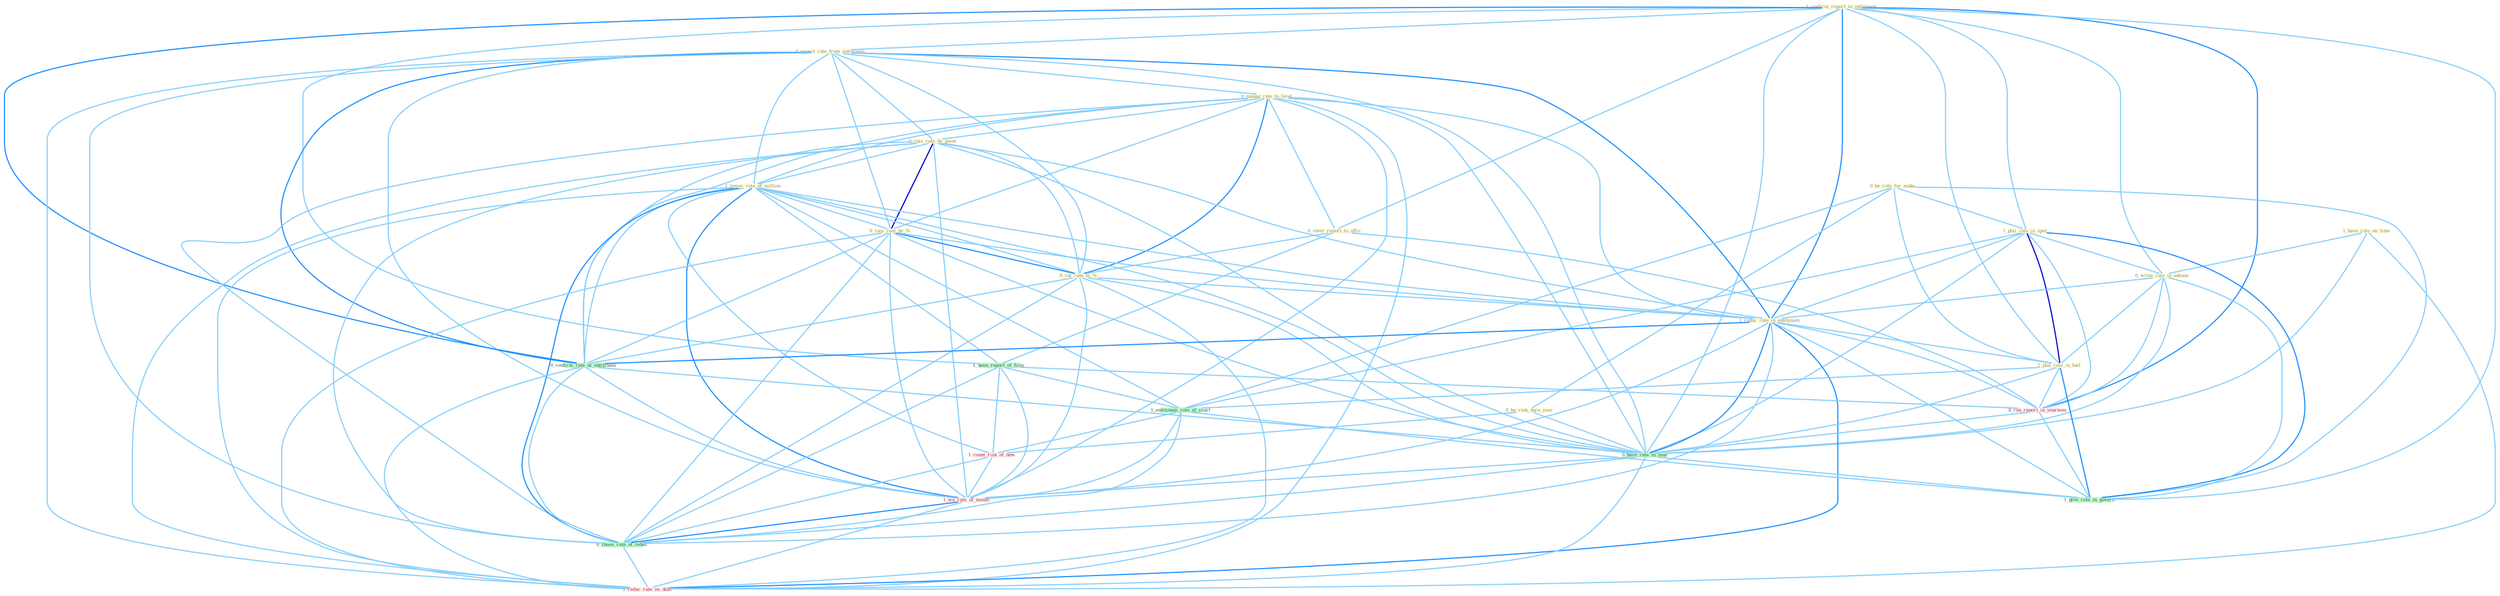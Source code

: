 Graph G{ 
    node
    [shape=polygon,style=filled,width=.5,height=.06,color="#BDFCC9",fixedsize=true,fontsize=4,
    fontcolor="#2f4f4f"];
    {node
    [color="#ffffe0", fontcolor="#8b7d6b"] "1_confirm_report_in_entitynam " "0_expect_rate_from_entitynam " "0_be_role_for_make " "0_manag_rate_to_level " "0_rais_rate_by_point " "0_be_risk_dure_year " "0_steer_report_to_offic " "1_lower_rate_of_million " "1_have_rule_on_time " "0_rais_rate_by_% " "1_plai_role_in_oper " "0_write_rule_in_advanc " "0_cut_rate_to_% " "1_reduc_rate_in_entitynam " "1_plai_role_in_fuel "}
{node [color="#fff0f5", fontcolor="#b22222"] "0_ran_report_in_yearnum " "1_count_risk_of_new " "1_wa_rate_of_month " "1_reduc_rate_on_debt "}
edge [color="#B0E2FF"];

	"1_confirm_report_in_entitynam " -- "0_expect_rate_from_entitynam " [w="1", color="#87cefa" ];
	"1_confirm_report_in_entitynam " -- "0_steer_report_to_offic " [w="1", color="#87cefa" ];
	"1_confirm_report_in_entitynam " -- "1_plai_role_in_oper " [w="1", color="#87cefa" ];
	"1_confirm_report_in_entitynam " -- "0_write_rule_in_advanc " [w="1", color="#87cefa" ];
	"1_confirm_report_in_entitynam " -- "1_reduc_rate_in_entitynam " [w="2", color="#1e90ff" , len=0.8];
	"1_confirm_report_in_entitynam " -- "1_plai_role_in_fuel " [w="1", color="#87cefa" ];
	"1_confirm_report_in_entitynam " -- "1_been_report_of_firm " [w="1", color="#87cefa" ];
	"1_confirm_report_in_entitynam " -- "0_ran_report_in_yearnum " [w="2", color="#1e90ff" , len=0.8];
	"1_confirm_report_in_entitynam " -- "0_confirm_rate_at_entitynam " [w="2", color="#1e90ff" , len=0.8];
	"1_confirm_report_in_entitynam " -- "0_have_rate_in_year " [w="1", color="#87cefa" ];
	"1_confirm_report_in_entitynam " -- "1_give_role_in_govern " [w="1", color="#87cefa" ];
	"0_expect_rate_from_entitynam " -- "0_manag_rate_to_level " [w="1", color="#87cefa" ];
	"0_expect_rate_from_entitynam " -- "0_rais_rate_by_point " [w="1", color="#87cefa" ];
	"0_expect_rate_from_entitynam " -- "1_lower_rate_of_million " [w="1", color="#87cefa" ];
	"0_expect_rate_from_entitynam " -- "0_rais_rate_by_% " [w="1", color="#87cefa" ];
	"0_expect_rate_from_entitynam " -- "0_cut_rate_to_% " [w="1", color="#87cefa" ];
	"0_expect_rate_from_entitynam " -- "1_reduc_rate_in_entitynam " [w="2", color="#1e90ff" , len=0.8];
	"0_expect_rate_from_entitynam " -- "0_confirm_rate_at_entitynam " [w="2", color="#1e90ff" , len=0.8];
	"0_expect_rate_from_entitynam " -- "0_have_rate_in_year " [w="1", color="#87cefa" ];
	"0_expect_rate_from_entitynam " -- "1_wa_rate_of_month " [w="1", color="#87cefa" ];
	"0_expect_rate_from_entitynam " -- "0_choos_rate_of_rebat " [w="1", color="#87cefa" ];
	"0_expect_rate_from_entitynam " -- "1_reduc_rate_on_debt " [w="1", color="#87cefa" ];
	"0_be_role_for_make " -- "0_be_risk_dure_year " [w="1", color="#87cefa" ];
	"0_be_role_for_make " -- "1_plai_role_in_oper " [w="1", color="#87cefa" ];
	"0_be_role_for_make " -- "1_plai_role_in_fuel " [w="1", color="#87cefa" ];
	"0_be_role_for_make " -- "1_entitynam_role_of_court " [w="1", color="#87cefa" ];
	"0_be_role_for_make " -- "1_give_role_in_govern " [w="1", color="#87cefa" ];
	"0_manag_rate_to_level " -- "0_rais_rate_by_point " [w="1", color="#87cefa" ];
	"0_manag_rate_to_level " -- "0_steer_report_to_offic " [w="1", color="#87cefa" ];
	"0_manag_rate_to_level " -- "1_lower_rate_of_million " [w="1", color="#87cefa" ];
	"0_manag_rate_to_level " -- "0_rais_rate_by_% " [w="1", color="#87cefa" ];
	"0_manag_rate_to_level " -- "0_cut_rate_to_% " [w="2", color="#1e90ff" , len=0.8];
	"0_manag_rate_to_level " -- "1_reduc_rate_in_entitynam " [w="1", color="#87cefa" ];
	"0_manag_rate_to_level " -- "0_confirm_rate_at_entitynam " [w="1", color="#87cefa" ];
	"0_manag_rate_to_level " -- "0_have_rate_in_year " [w="1", color="#87cefa" ];
	"0_manag_rate_to_level " -- "1_wa_rate_of_month " [w="1", color="#87cefa" ];
	"0_manag_rate_to_level " -- "0_choos_rate_of_rebat " [w="1", color="#87cefa" ];
	"0_manag_rate_to_level " -- "1_reduc_rate_on_debt " [w="1", color="#87cefa" ];
	"0_rais_rate_by_point " -- "1_lower_rate_of_million " [w="1", color="#87cefa" ];
	"0_rais_rate_by_point " -- "0_rais_rate_by_% " [w="3", color="#0000cd" , len=0.6];
	"0_rais_rate_by_point " -- "0_cut_rate_to_% " [w="1", color="#87cefa" ];
	"0_rais_rate_by_point " -- "1_reduc_rate_in_entitynam " [w="1", color="#87cefa" ];
	"0_rais_rate_by_point " -- "0_confirm_rate_at_entitynam " [w="1", color="#87cefa" ];
	"0_rais_rate_by_point " -- "0_have_rate_in_year " [w="1", color="#87cefa" ];
	"0_rais_rate_by_point " -- "1_wa_rate_of_month " [w="1", color="#87cefa" ];
	"0_rais_rate_by_point " -- "0_choos_rate_of_rebat " [w="1", color="#87cefa" ];
	"0_rais_rate_by_point " -- "1_reduc_rate_on_debt " [w="1", color="#87cefa" ];
	"0_be_risk_dure_year " -- "1_count_risk_of_new " [w="1", color="#87cefa" ];
	"0_be_risk_dure_year " -- "0_have_rate_in_year " [w="1", color="#87cefa" ];
	"0_steer_report_to_offic " -- "0_cut_rate_to_% " [w="1", color="#87cefa" ];
	"0_steer_report_to_offic " -- "1_been_report_of_firm " [w="1", color="#87cefa" ];
	"0_steer_report_to_offic " -- "0_ran_report_in_yearnum " [w="1", color="#87cefa" ];
	"1_lower_rate_of_million " -- "0_rais_rate_by_% " [w="1", color="#87cefa" ];
	"1_lower_rate_of_million " -- "0_cut_rate_to_% " [w="1", color="#87cefa" ];
	"1_lower_rate_of_million " -- "1_reduc_rate_in_entitynam " [w="1", color="#87cefa" ];
	"1_lower_rate_of_million " -- "1_been_report_of_firm " [w="1", color="#87cefa" ];
	"1_lower_rate_of_million " -- "1_entitynam_role_of_court " [w="1", color="#87cefa" ];
	"1_lower_rate_of_million " -- "1_count_risk_of_new " [w="1", color="#87cefa" ];
	"1_lower_rate_of_million " -- "0_confirm_rate_at_entitynam " [w="1", color="#87cefa" ];
	"1_lower_rate_of_million " -- "0_have_rate_in_year " [w="1", color="#87cefa" ];
	"1_lower_rate_of_million " -- "1_wa_rate_of_month " [w="2", color="#1e90ff" , len=0.8];
	"1_lower_rate_of_million " -- "0_choos_rate_of_rebat " [w="2", color="#1e90ff" , len=0.8];
	"1_lower_rate_of_million " -- "1_reduc_rate_on_debt " [w="1", color="#87cefa" ];
	"1_have_rule_on_time " -- "0_write_rule_in_advanc " [w="1", color="#87cefa" ];
	"1_have_rule_on_time " -- "0_have_rate_in_year " [w="1", color="#87cefa" ];
	"1_have_rule_on_time " -- "1_reduc_rate_on_debt " [w="1", color="#87cefa" ];
	"0_rais_rate_by_% " -- "0_cut_rate_to_% " [w="2", color="#1e90ff" , len=0.8];
	"0_rais_rate_by_% " -- "1_reduc_rate_in_entitynam " [w="1", color="#87cefa" ];
	"0_rais_rate_by_% " -- "0_confirm_rate_at_entitynam " [w="1", color="#87cefa" ];
	"0_rais_rate_by_% " -- "0_have_rate_in_year " [w="1", color="#87cefa" ];
	"0_rais_rate_by_% " -- "1_wa_rate_of_month " [w="1", color="#87cefa" ];
	"0_rais_rate_by_% " -- "0_choos_rate_of_rebat " [w="1", color="#87cefa" ];
	"0_rais_rate_by_% " -- "1_reduc_rate_on_debt " [w="1", color="#87cefa" ];
	"1_plai_role_in_oper " -- "0_write_rule_in_advanc " [w="1", color="#87cefa" ];
	"1_plai_role_in_oper " -- "1_reduc_rate_in_entitynam " [w="1", color="#87cefa" ];
	"1_plai_role_in_oper " -- "1_plai_role_in_fuel " [w="3", color="#0000cd" , len=0.6];
	"1_plai_role_in_oper " -- "1_entitynam_role_of_court " [w="1", color="#87cefa" ];
	"1_plai_role_in_oper " -- "0_ran_report_in_yearnum " [w="1", color="#87cefa" ];
	"1_plai_role_in_oper " -- "0_have_rate_in_year " [w="1", color="#87cefa" ];
	"1_plai_role_in_oper " -- "1_give_role_in_govern " [w="2", color="#1e90ff" , len=0.8];
	"0_write_rule_in_advanc " -- "1_reduc_rate_in_entitynam " [w="1", color="#87cefa" ];
	"0_write_rule_in_advanc " -- "1_plai_role_in_fuel " [w="1", color="#87cefa" ];
	"0_write_rule_in_advanc " -- "0_ran_report_in_yearnum " [w="1", color="#87cefa" ];
	"0_write_rule_in_advanc " -- "0_have_rate_in_year " [w="1", color="#87cefa" ];
	"0_write_rule_in_advanc " -- "1_give_role_in_govern " [w="1", color="#87cefa" ];
	"0_cut_rate_to_% " -- "1_reduc_rate_in_entitynam " [w="1", color="#87cefa" ];
	"0_cut_rate_to_% " -- "0_confirm_rate_at_entitynam " [w="1", color="#87cefa" ];
	"0_cut_rate_to_% " -- "0_have_rate_in_year " [w="1", color="#87cefa" ];
	"0_cut_rate_to_% " -- "1_wa_rate_of_month " [w="1", color="#87cefa" ];
	"0_cut_rate_to_% " -- "0_choos_rate_of_rebat " [w="1", color="#87cefa" ];
	"0_cut_rate_to_% " -- "1_reduc_rate_on_debt " [w="1", color="#87cefa" ];
	"1_reduc_rate_in_entitynam " -- "1_plai_role_in_fuel " [w="1", color="#87cefa" ];
	"1_reduc_rate_in_entitynam " -- "0_ran_report_in_yearnum " [w="1", color="#87cefa" ];
	"1_reduc_rate_in_entitynam " -- "0_confirm_rate_at_entitynam " [w="2", color="#1e90ff" , len=0.8];
	"1_reduc_rate_in_entitynam " -- "0_have_rate_in_year " [w="2", color="#1e90ff" , len=0.8];
	"1_reduc_rate_in_entitynam " -- "1_wa_rate_of_month " [w="1", color="#87cefa" ];
	"1_reduc_rate_in_entitynam " -- "0_choos_rate_of_rebat " [w="1", color="#87cefa" ];
	"1_reduc_rate_in_entitynam " -- "1_reduc_rate_on_debt " [w="2", color="#1e90ff" , len=0.8];
	"1_reduc_rate_in_entitynam " -- "1_give_role_in_govern " [w="1", color="#87cefa" ];
	"1_plai_role_in_fuel " -- "1_entitynam_role_of_court " [w="1", color="#87cefa" ];
	"1_plai_role_in_fuel " -- "0_ran_report_in_yearnum " [w="1", color="#87cefa" ];
	"1_plai_role_in_fuel " -- "0_have_rate_in_year " [w="1", color="#87cefa" ];
	"1_plai_role_in_fuel " -- "1_give_role_in_govern " [w="2", color="#1e90ff" , len=0.8];
	"1_been_report_of_firm " -- "1_entitynam_role_of_court " [w="1", color="#87cefa" ];
	"1_been_report_of_firm " -- "0_ran_report_in_yearnum " [w="1", color="#87cefa" ];
	"1_been_report_of_firm " -- "1_count_risk_of_new " [w="1", color="#87cefa" ];
	"1_been_report_of_firm " -- "1_wa_rate_of_month " [w="1", color="#87cefa" ];
	"1_been_report_of_firm " -- "0_choos_rate_of_rebat " [w="1", color="#87cefa" ];
	"1_entitynam_role_of_court " -- "1_count_risk_of_new " [w="1", color="#87cefa" ];
	"1_entitynam_role_of_court " -- "1_wa_rate_of_month " [w="1", color="#87cefa" ];
	"1_entitynam_role_of_court " -- "0_choos_rate_of_rebat " [w="1", color="#87cefa" ];
	"1_entitynam_role_of_court " -- "1_give_role_in_govern " [w="1", color="#87cefa" ];
	"0_ran_report_in_yearnum " -- "0_have_rate_in_year " [w="1", color="#87cefa" ];
	"0_ran_report_in_yearnum " -- "1_give_role_in_govern " [w="1", color="#87cefa" ];
	"1_count_risk_of_new " -- "1_wa_rate_of_month " [w="1", color="#87cefa" ];
	"1_count_risk_of_new " -- "0_choos_rate_of_rebat " [w="1", color="#87cefa" ];
	"0_confirm_rate_at_entitynam " -- "0_have_rate_in_year " [w="1", color="#87cefa" ];
	"0_confirm_rate_at_entitynam " -- "1_wa_rate_of_month " [w="1", color="#87cefa" ];
	"0_confirm_rate_at_entitynam " -- "0_choos_rate_of_rebat " [w="1", color="#87cefa" ];
	"0_confirm_rate_at_entitynam " -- "1_reduc_rate_on_debt " [w="1", color="#87cefa" ];
	"0_have_rate_in_year " -- "1_wa_rate_of_month " [w="1", color="#87cefa" ];
	"0_have_rate_in_year " -- "0_choos_rate_of_rebat " [w="1", color="#87cefa" ];
	"0_have_rate_in_year " -- "1_reduc_rate_on_debt " [w="1", color="#87cefa" ];
	"0_have_rate_in_year " -- "1_give_role_in_govern " [w="1", color="#87cefa" ];
	"1_wa_rate_of_month " -- "0_choos_rate_of_rebat " [w="2", color="#1e90ff" , len=0.8];
	"1_wa_rate_of_month " -- "1_reduc_rate_on_debt " [w="1", color="#87cefa" ];
	"0_choos_rate_of_rebat " -- "1_reduc_rate_on_debt " [w="1", color="#87cefa" ];
}